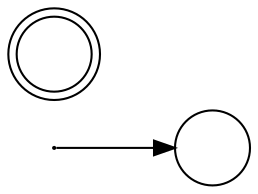 digraph dka {
    nodesep=0.3;
    rankdir = LR
    node [shape=circle, label=""]
    enter [width=0]
    enter->a
    b [peripheries=2]
}